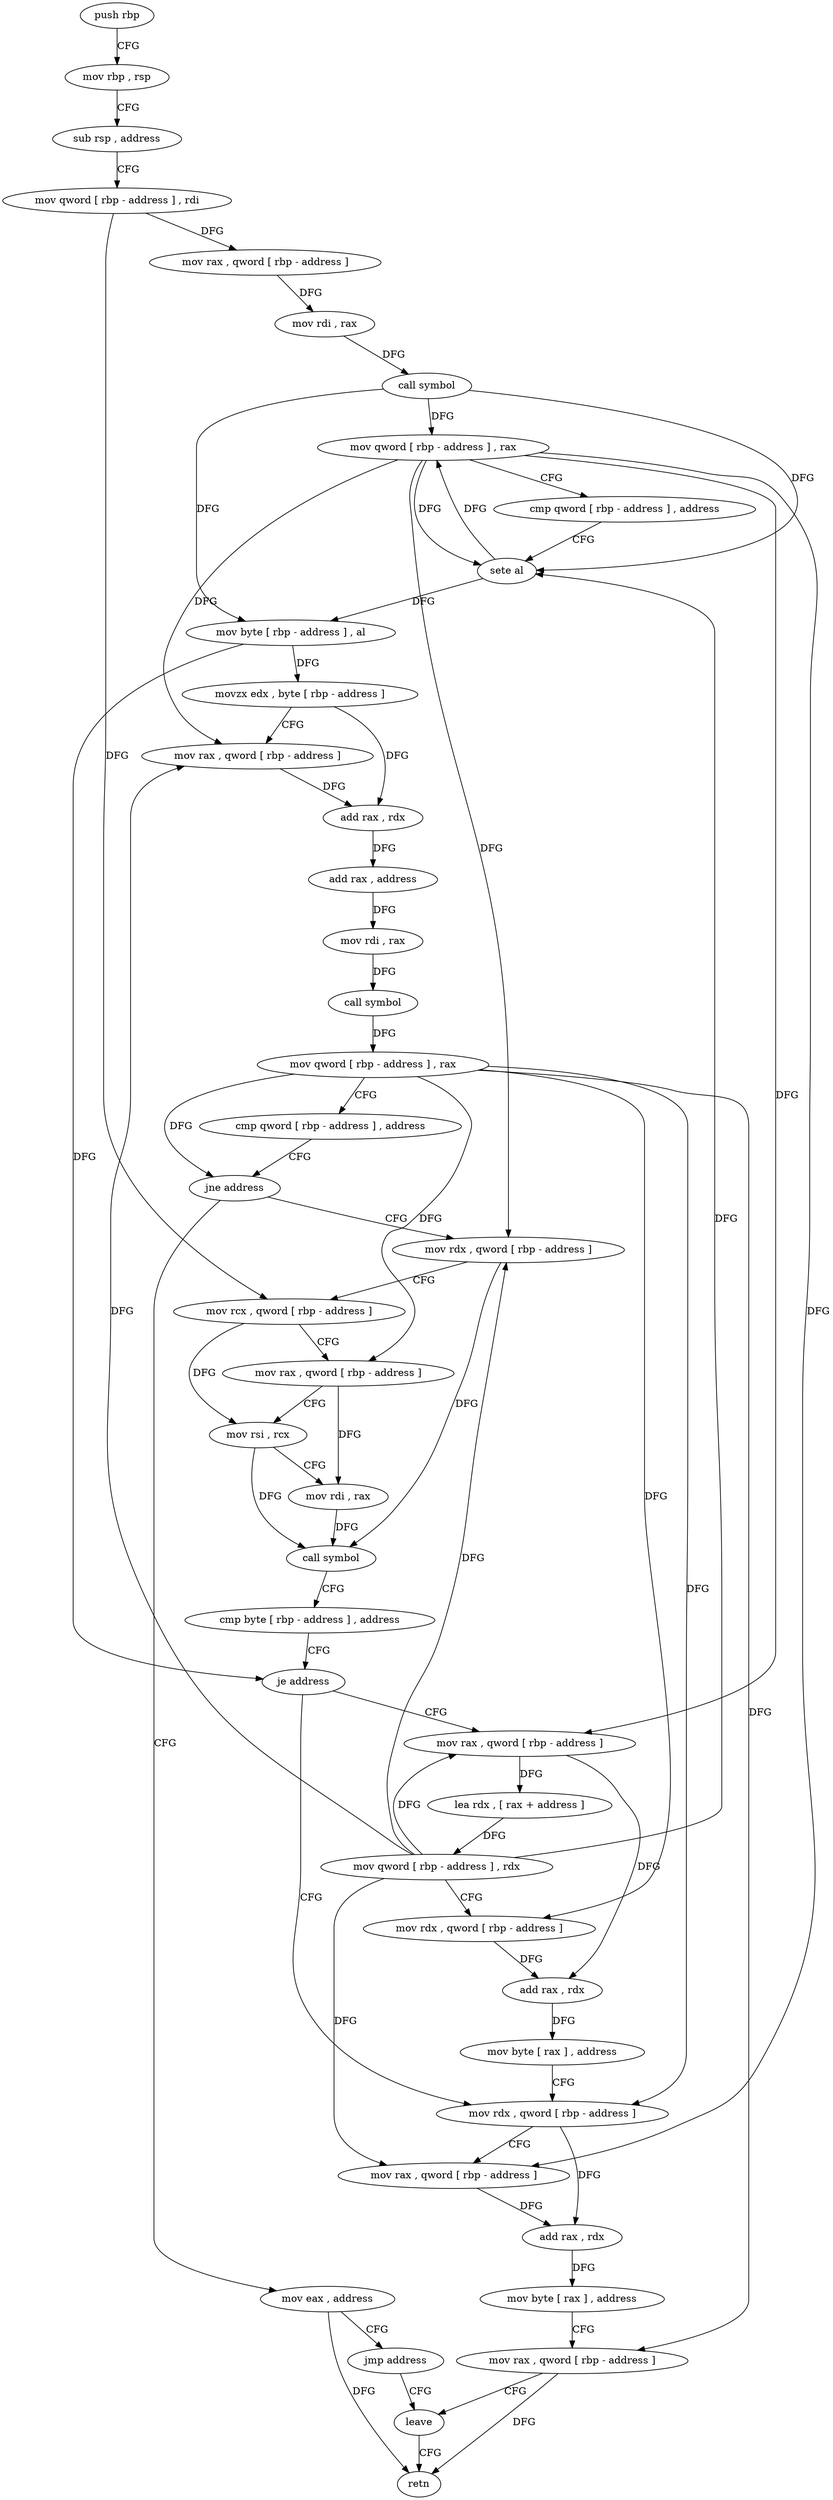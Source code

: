 digraph "func" {
"4289762" [label = "push rbp" ]
"4289763" [label = "mov rbp , rsp" ]
"4289766" [label = "sub rsp , address" ]
"4289770" [label = "mov qword [ rbp - address ] , rdi" ]
"4289774" [label = "mov rax , qword [ rbp - address ]" ]
"4289778" [label = "mov rdi , rax" ]
"4289781" [label = "call symbol" ]
"4289786" [label = "mov qword [ rbp - address ] , rax" ]
"4289790" [label = "cmp qword [ rbp - address ] , address" ]
"4289795" [label = "sete al" ]
"4289798" [label = "mov byte [ rbp - address ] , al" ]
"4289801" [label = "movzx edx , byte [ rbp - address ]" ]
"4289805" [label = "mov rax , qword [ rbp - address ]" ]
"4289809" [label = "add rax , rdx" ]
"4289812" [label = "add rax , address" ]
"4289816" [label = "mov rdi , rax" ]
"4289819" [label = "call symbol" ]
"4289824" [label = "mov qword [ rbp - address ] , rax" ]
"4289828" [label = "cmp qword [ rbp - address ] , address" ]
"4289833" [label = "jne address" ]
"4289842" [label = "mov rdx , qword [ rbp - address ]" ]
"4289835" [label = "mov eax , address" ]
"4289846" [label = "mov rcx , qword [ rbp - address ]" ]
"4289850" [label = "mov rax , qword [ rbp - address ]" ]
"4289854" [label = "mov rsi , rcx" ]
"4289857" [label = "mov rdi , rax" ]
"4289860" [label = "call symbol" ]
"4289865" [label = "cmp byte [ rbp - address ] , address" ]
"4289869" [label = "je address" ]
"4289893" [label = "mov rdx , qword [ rbp - address ]" ]
"4289871" [label = "mov rax , qword [ rbp - address ]" ]
"4289840" [label = "jmp address" ]
"4289911" [label = "leave" ]
"4289897" [label = "mov rax , qword [ rbp - address ]" ]
"4289901" [label = "add rax , rdx" ]
"4289904" [label = "mov byte [ rax ] , address" ]
"4289907" [label = "mov rax , qword [ rbp - address ]" ]
"4289875" [label = "lea rdx , [ rax + address ]" ]
"4289879" [label = "mov qword [ rbp - address ] , rdx" ]
"4289883" [label = "mov rdx , qword [ rbp - address ]" ]
"4289887" [label = "add rax , rdx" ]
"4289890" [label = "mov byte [ rax ] , address" ]
"4289912" [label = "retn" ]
"4289762" -> "4289763" [ label = "CFG" ]
"4289763" -> "4289766" [ label = "CFG" ]
"4289766" -> "4289770" [ label = "CFG" ]
"4289770" -> "4289774" [ label = "DFG" ]
"4289770" -> "4289846" [ label = "DFG" ]
"4289774" -> "4289778" [ label = "DFG" ]
"4289778" -> "4289781" [ label = "DFG" ]
"4289781" -> "4289786" [ label = "DFG" ]
"4289781" -> "4289795" [ label = "DFG" ]
"4289781" -> "4289798" [ label = "DFG" ]
"4289786" -> "4289790" [ label = "CFG" ]
"4289786" -> "4289795" [ label = "DFG" ]
"4289786" -> "4289805" [ label = "DFG" ]
"4289786" -> "4289842" [ label = "DFG" ]
"4289786" -> "4289897" [ label = "DFG" ]
"4289786" -> "4289871" [ label = "DFG" ]
"4289790" -> "4289795" [ label = "CFG" ]
"4289795" -> "4289798" [ label = "DFG" ]
"4289795" -> "4289786" [ label = "DFG" ]
"4289798" -> "4289801" [ label = "DFG" ]
"4289798" -> "4289869" [ label = "DFG" ]
"4289801" -> "4289805" [ label = "CFG" ]
"4289801" -> "4289809" [ label = "DFG" ]
"4289805" -> "4289809" [ label = "DFG" ]
"4289809" -> "4289812" [ label = "DFG" ]
"4289812" -> "4289816" [ label = "DFG" ]
"4289816" -> "4289819" [ label = "DFG" ]
"4289819" -> "4289824" [ label = "DFG" ]
"4289824" -> "4289828" [ label = "CFG" ]
"4289824" -> "4289833" [ label = "DFG" ]
"4289824" -> "4289850" [ label = "DFG" ]
"4289824" -> "4289893" [ label = "DFG" ]
"4289824" -> "4289907" [ label = "DFG" ]
"4289824" -> "4289883" [ label = "DFG" ]
"4289828" -> "4289833" [ label = "CFG" ]
"4289833" -> "4289842" [ label = "CFG" ]
"4289833" -> "4289835" [ label = "CFG" ]
"4289842" -> "4289846" [ label = "CFG" ]
"4289842" -> "4289860" [ label = "DFG" ]
"4289835" -> "4289840" [ label = "CFG" ]
"4289835" -> "4289912" [ label = "DFG" ]
"4289846" -> "4289850" [ label = "CFG" ]
"4289846" -> "4289854" [ label = "DFG" ]
"4289850" -> "4289854" [ label = "CFG" ]
"4289850" -> "4289857" [ label = "DFG" ]
"4289854" -> "4289857" [ label = "CFG" ]
"4289854" -> "4289860" [ label = "DFG" ]
"4289857" -> "4289860" [ label = "DFG" ]
"4289860" -> "4289865" [ label = "CFG" ]
"4289865" -> "4289869" [ label = "CFG" ]
"4289869" -> "4289893" [ label = "CFG" ]
"4289869" -> "4289871" [ label = "CFG" ]
"4289893" -> "4289897" [ label = "CFG" ]
"4289893" -> "4289901" [ label = "DFG" ]
"4289871" -> "4289875" [ label = "DFG" ]
"4289871" -> "4289887" [ label = "DFG" ]
"4289840" -> "4289911" [ label = "CFG" ]
"4289911" -> "4289912" [ label = "CFG" ]
"4289897" -> "4289901" [ label = "DFG" ]
"4289901" -> "4289904" [ label = "DFG" ]
"4289904" -> "4289907" [ label = "CFG" ]
"4289907" -> "4289911" [ label = "CFG" ]
"4289907" -> "4289912" [ label = "DFG" ]
"4289875" -> "4289879" [ label = "DFG" ]
"4289879" -> "4289883" [ label = "CFG" ]
"4289879" -> "4289795" [ label = "DFG" ]
"4289879" -> "4289805" [ label = "DFG" ]
"4289879" -> "4289842" [ label = "DFG" ]
"4289879" -> "4289897" [ label = "DFG" ]
"4289879" -> "4289871" [ label = "DFG" ]
"4289883" -> "4289887" [ label = "DFG" ]
"4289887" -> "4289890" [ label = "DFG" ]
"4289890" -> "4289893" [ label = "CFG" ]
}
